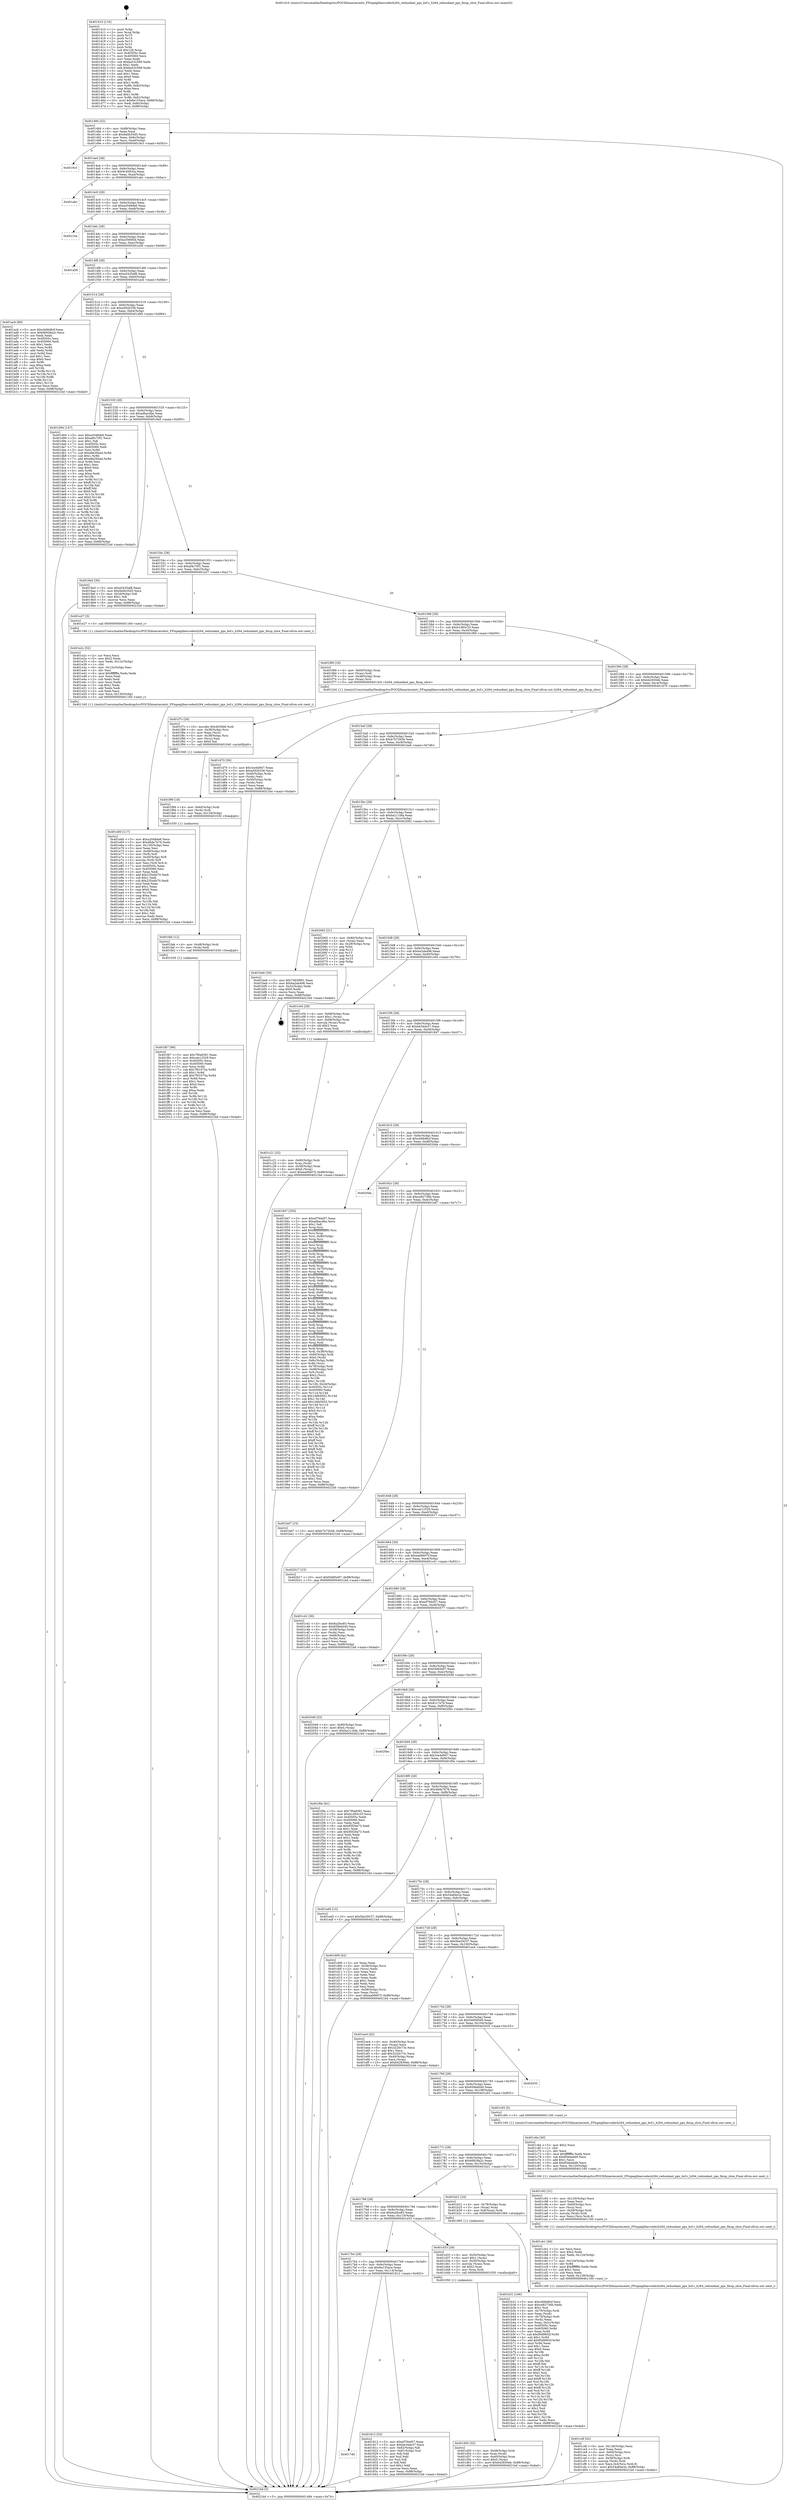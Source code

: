 digraph "0x401410" {
  label = "0x401410 (/mnt/c/Users/mathe/Desktop/tcc/POCII/binaries/extr_FFmpeglibavcodech264_redundant_pps_bsf.c_h264_redundant_pps_fixup_slice_Final-ollvm.out::main(0))"
  labelloc = "t"
  node[shape=record]

  Entry [label="",width=0.3,height=0.3,shape=circle,fillcolor=black,style=filled]
  "0x401484" [label="{
     0x401484 [32]\l
     | [instrs]\l
     &nbsp;&nbsp;0x401484 \<+6\>: mov -0x88(%rbp),%eax\l
     &nbsp;&nbsp;0x40148a \<+2\>: mov %eax,%ecx\l
     &nbsp;&nbsp;0x40148c \<+6\>: sub $0x9a0b35d5,%ecx\l
     &nbsp;&nbsp;0x401492 \<+6\>: mov %eax,-0x9c(%rbp)\l
     &nbsp;&nbsp;0x401498 \<+6\>: mov %ecx,-0xa0(%rbp)\l
     &nbsp;&nbsp;0x40149e \<+6\>: je 00000000004019c3 \<main+0x5b3\>\l
  }"]
  "0x4019c3" [label="{
     0x4019c3\l
  }", style=dashed]
  "0x4014a4" [label="{
     0x4014a4 [28]\l
     | [instrs]\l
     &nbsp;&nbsp;0x4014a4 \<+5\>: jmp 00000000004014a9 \<main+0x99\>\l
     &nbsp;&nbsp;0x4014a9 \<+6\>: mov -0x9c(%rbp),%eax\l
     &nbsp;&nbsp;0x4014af \<+5\>: sub $0x9c4583ca,%eax\l
     &nbsp;&nbsp;0x4014b4 \<+6\>: mov %eax,-0xa4(%rbp)\l
     &nbsp;&nbsp;0x4014ba \<+6\>: je 0000000000401abc \<main+0x6ac\>\l
  }"]
  Exit [label="",width=0.3,height=0.3,shape=circle,fillcolor=black,style=filled,peripheries=2]
  "0x401abc" [label="{
     0x401abc\l
  }", style=dashed]
  "0x4014c0" [label="{
     0x4014c0 [28]\l
     | [instrs]\l
     &nbsp;&nbsp;0x4014c0 \<+5\>: jmp 00000000004014c5 \<main+0xb5\>\l
     &nbsp;&nbsp;0x4014c5 \<+6\>: mov -0x9c(%rbp),%eax\l
     &nbsp;&nbsp;0x4014cb \<+5\>: sub $0xa2048de6,%eax\l
     &nbsp;&nbsp;0x4014d0 \<+6\>: mov %eax,-0xa8(%rbp)\l
     &nbsp;&nbsp;0x4014d6 \<+6\>: je 000000000040210a \<main+0xcfa\>\l
  }"]
  "0x401fb7" [label="{
     0x401fb7 [96]\l
     | [instrs]\l
     &nbsp;&nbsp;0x401fb7 \<+5\>: mov $0x7f0a8391,%eax\l
     &nbsp;&nbsp;0x401fbc \<+5\>: mov $0xcee12529,%esi\l
     &nbsp;&nbsp;0x401fc1 \<+7\>: mov 0x40505c,%ecx\l
     &nbsp;&nbsp;0x401fc8 \<+7\>: mov 0x405060,%edx\l
     &nbsp;&nbsp;0x401fcf \<+3\>: mov %ecx,%r8d\l
     &nbsp;&nbsp;0x401fd2 \<+7\>: sub $0x7f01075a,%r8d\l
     &nbsp;&nbsp;0x401fd9 \<+4\>: sub $0x1,%r8d\l
     &nbsp;&nbsp;0x401fdd \<+7\>: add $0x7f01075a,%r8d\l
     &nbsp;&nbsp;0x401fe4 \<+4\>: imul %r8d,%ecx\l
     &nbsp;&nbsp;0x401fe8 \<+3\>: and $0x1,%ecx\l
     &nbsp;&nbsp;0x401feb \<+3\>: cmp $0x0,%ecx\l
     &nbsp;&nbsp;0x401fee \<+4\>: sete %r9b\l
     &nbsp;&nbsp;0x401ff2 \<+3\>: cmp $0xa,%edx\l
     &nbsp;&nbsp;0x401ff5 \<+4\>: setl %r10b\l
     &nbsp;&nbsp;0x401ff9 \<+3\>: mov %r9b,%r11b\l
     &nbsp;&nbsp;0x401ffc \<+3\>: and %r10b,%r11b\l
     &nbsp;&nbsp;0x401fff \<+3\>: xor %r10b,%r9b\l
     &nbsp;&nbsp;0x402002 \<+3\>: or %r9b,%r11b\l
     &nbsp;&nbsp;0x402005 \<+4\>: test $0x1,%r11b\l
     &nbsp;&nbsp;0x402009 \<+3\>: cmovne %esi,%eax\l
     &nbsp;&nbsp;0x40200c \<+6\>: mov %eax,-0x88(%rbp)\l
     &nbsp;&nbsp;0x402012 \<+5\>: jmp 00000000004021bd \<main+0xdad\>\l
  }"]
  "0x40210a" [label="{
     0x40210a\l
  }", style=dashed]
  "0x4014dc" [label="{
     0x4014dc [28]\l
     | [instrs]\l
     &nbsp;&nbsp;0x4014dc \<+5\>: jmp 00000000004014e1 \<main+0xd1\>\l
     &nbsp;&nbsp;0x4014e1 \<+6\>: mov -0x9c(%rbp),%eax\l
     &nbsp;&nbsp;0x4014e7 \<+5\>: sub $0xa3560fcb,%eax\l
     &nbsp;&nbsp;0x4014ec \<+6\>: mov %eax,-0xac(%rbp)\l
     &nbsp;&nbsp;0x4014f2 \<+6\>: je 0000000000401a56 \<main+0x646\>\l
  }"]
  "0x401fab" [label="{
     0x401fab [12]\l
     | [instrs]\l
     &nbsp;&nbsp;0x401fab \<+4\>: mov -0x48(%rbp),%rdi\l
     &nbsp;&nbsp;0x401faf \<+3\>: mov (%rdi),%rdi\l
     &nbsp;&nbsp;0x401fb2 \<+5\>: call 0000000000401030 \<free@plt\>\l
     | [calls]\l
     &nbsp;&nbsp;0x401030 \{1\} (unknown)\l
  }"]
  "0x401a56" [label="{
     0x401a56\l
  }", style=dashed]
  "0x4014f8" [label="{
     0x4014f8 [28]\l
     | [instrs]\l
     &nbsp;&nbsp;0x4014f8 \<+5\>: jmp 00000000004014fd \<main+0xed\>\l
     &nbsp;&nbsp;0x4014fd \<+6\>: mov -0x9c(%rbp),%eax\l
     &nbsp;&nbsp;0x401503 \<+5\>: sub $0xa5435af8,%eax\l
     &nbsp;&nbsp;0x401508 \<+6\>: mov %eax,-0xb0(%rbp)\l
     &nbsp;&nbsp;0x40150e \<+6\>: je 0000000000401acb \<main+0x6bb\>\l
  }"]
  "0x401f99" [label="{
     0x401f99 [18]\l
     | [instrs]\l
     &nbsp;&nbsp;0x401f99 \<+4\>: mov -0x60(%rbp),%rdi\l
     &nbsp;&nbsp;0x401f9d \<+3\>: mov (%rdi),%rdi\l
     &nbsp;&nbsp;0x401fa0 \<+6\>: mov %eax,-0x134(%rbp)\l
     &nbsp;&nbsp;0x401fa6 \<+5\>: call 0000000000401030 \<free@plt\>\l
     | [calls]\l
     &nbsp;&nbsp;0x401030 \{1\} (unknown)\l
  }"]
  "0x401acb" [label="{
     0x401acb [86]\l
     | [instrs]\l
     &nbsp;&nbsp;0x401acb \<+5\>: mov $0xcb06d6cf,%eax\l
     &nbsp;&nbsp;0x401ad0 \<+5\>: mov $0x66928a2c,%ecx\l
     &nbsp;&nbsp;0x401ad5 \<+2\>: xor %edx,%edx\l
     &nbsp;&nbsp;0x401ad7 \<+7\>: mov 0x40505c,%esi\l
     &nbsp;&nbsp;0x401ade \<+7\>: mov 0x405060,%edi\l
     &nbsp;&nbsp;0x401ae5 \<+3\>: sub $0x1,%edx\l
     &nbsp;&nbsp;0x401ae8 \<+3\>: mov %esi,%r8d\l
     &nbsp;&nbsp;0x401aeb \<+3\>: add %edx,%r8d\l
     &nbsp;&nbsp;0x401aee \<+4\>: imul %r8d,%esi\l
     &nbsp;&nbsp;0x401af2 \<+3\>: and $0x1,%esi\l
     &nbsp;&nbsp;0x401af5 \<+3\>: cmp $0x0,%esi\l
     &nbsp;&nbsp;0x401af8 \<+4\>: sete %r9b\l
     &nbsp;&nbsp;0x401afc \<+3\>: cmp $0xa,%edi\l
     &nbsp;&nbsp;0x401aff \<+4\>: setl %r10b\l
     &nbsp;&nbsp;0x401b03 \<+3\>: mov %r9b,%r11b\l
     &nbsp;&nbsp;0x401b06 \<+3\>: and %r10b,%r11b\l
     &nbsp;&nbsp;0x401b09 \<+3\>: xor %r10b,%r9b\l
     &nbsp;&nbsp;0x401b0c \<+3\>: or %r9b,%r11b\l
     &nbsp;&nbsp;0x401b0f \<+4\>: test $0x1,%r11b\l
     &nbsp;&nbsp;0x401b13 \<+3\>: cmovne %ecx,%eax\l
     &nbsp;&nbsp;0x401b16 \<+6\>: mov %eax,-0x88(%rbp)\l
     &nbsp;&nbsp;0x401b1c \<+5\>: jmp 00000000004021bd \<main+0xdad\>\l
  }"]
  "0x401514" [label="{
     0x401514 [28]\l
     | [instrs]\l
     &nbsp;&nbsp;0x401514 \<+5\>: jmp 0000000000401519 \<main+0x109\>\l
     &nbsp;&nbsp;0x401519 \<+6\>: mov -0x9c(%rbp),%eax\l
     &nbsp;&nbsp;0x40151f \<+5\>: sub $0xa5926336,%eax\l
     &nbsp;&nbsp;0x401524 \<+6\>: mov %eax,-0xb4(%rbp)\l
     &nbsp;&nbsp;0x40152a \<+6\>: je 0000000000401d94 \<main+0x984\>\l
  }"]
  "0x401f7c" [label="{
     0x401f7c [29]\l
     | [instrs]\l
     &nbsp;&nbsp;0x401f7c \<+10\>: movabs $0x4030b6,%rdi\l
     &nbsp;&nbsp;0x401f86 \<+4\>: mov -0x38(%rbp),%rsi\l
     &nbsp;&nbsp;0x401f8a \<+2\>: mov %eax,(%rsi)\l
     &nbsp;&nbsp;0x401f8c \<+4\>: mov -0x38(%rbp),%rsi\l
     &nbsp;&nbsp;0x401f90 \<+2\>: mov (%rsi),%esi\l
     &nbsp;&nbsp;0x401f92 \<+2\>: mov $0x0,%al\l
     &nbsp;&nbsp;0x401f94 \<+5\>: call 0000000000401040 \<printf@plt\>\l
     | [calls]\l
     &nbsp;&nbsp;0x401040 \{1\} (unknown)\l
  }"]
  "0x401d94" [label="{
     0x401d94 [147]\l
     | [instrs]\l
     &nbsp;&nbsp;0x401d94 \<+5\>: mov $0xa2048de6,%eax\l
     &nbsp;&nbsp;0x401d99 \<+5\>: mov $0xaf4c70f1,%ecx\l
     &nbsp;&nbsp;0x401d9e \<+2\>: mov $0x1,%dl\l
     &nbsp;&nbsp;0x401da0 \<+7\>: mov 0x40505c,%esi\l
     &nbsp;&nbsp;0x401da7 \<+7\>: mov 0x405060,%edi\l
     &nbsp;&nbsp;0x401dae \<+3\>: mov %esi,%r8d\l
     &nbsp;&nbsp;0x401db1 \<+7\>: sub $0xe8e29a4d,%r8d\l
     &nbsp;&nbsp;0x401db8 \<+4\>: sub $0x1,%r8d\l
     &nbsp;&nbsp;0x401dbc \<+7\>: add $0xe8e29a4d,%r8d\l
     &nbsp;&nbsp;0x401dc3 \<+4\>: imul %r8d,%esi\l
     &nbsp;&nbsp;0x401dc7 \<+3\>: and $0x1,%esi\l
     &nbsp;&nbsp;0x401dca \<+3\>: cmp $0x0,%esi\l
     &nbsp;&nbsp;0x401dcd \<+4\>: sete %r9b\l
     &nbsp;&nbsp;0x401dd1 \<+3\>: cmp $0xa,%edi\l
     &nbsp;&nbsp;0x401dd4 \<+4\>: setl %r10b\l
     &nbsp;&nbsp;0x401dd8 \<+3\>: mov %r9b,%r11b\l
     &nbsp;&nbsp;0x401ddb \<+4\>: xor $0xff,%r11b\l
     &nbsp;&nbsp;0x401ddf \<+3\>: mov %r10b,%bl\l
     &nbsp;&nbsp;0x401de2 \<+3\>: xor $0xff,%bl\l
     &nbsp;&nbsp;0x401de5 \<+3\>: xor $0x0,%dl\l
     &nbsp;&nbsp;0x401de8 \<+3\>: mov %r11b,%r14b\l
     &nbsp;&nbsp;0x401deb \<+4\>: and $0x0,%r14b\l
     &nbsp;&nbsp;0x401def \<+3\>: and %dl,%r9b\l
     &nbsp;&nbsp;0x401df2 \<+3\>: mov %bl,%r15b\l
     &nbsp;&nbsp;0x401df5 \<+4\>: and $0x0,%r15b\l
     &nbsp;&nbsp;0x401df9 \<+3\>: and %dl,%r10b\l
     &nbsp;&nbsp;0x401dfc \<+3\>: or %r9b,%r14b\l
     &nbsp;&nbsp;0x401dff \<+3\>: or %r10b,%r15b\l
     &nbsp;&nbsp;0x401e02 \<+3\>: xor %r15b,%r14b\l
     &nbsp;&nbsp;0x401e05 \<+3\>: or %bl,%r11b\l
     &nbsp;&nbsp;0x401e08 \<+4\>: xor $0xff,%r11b\l
     &nbsp;&nbsp;0x401e0c \<+3\>: or $0x0,%dl\l
     &nbsp;&nbsp;0x401e0f \<+3\>: and %dl,%r11b\l
     &nbsp;&nbsp;0x401e12 \<+3\>: or %r11b,%r14b\l
     &nbsp;&nbsp;0x401e15 \<+4\>: test $0x1,%r14b\l
     &nbsp;&nbsp;0x401e19 \<+3\>: cmovne %ecx,%eax\l
     &nbsp;&nbsp;0x401e1c \<+6\>: mov %eax,-0x88(%rbp)\l
     &nbsp;&nbsp;0x401e22 \<+5\>: jmp 00000000004021bd \<main+0xdad\>\l
  }"]
  "0x401530" [label="{
     0x401530 [28]\l
     | [instrs]\l
     &nbsp;&nbsp;0x401530 \<+5\>: jmp 0000000000401535 \<main+0x125\>\l
     &nbsp;&nbsp;0x401535 \<+6\>: mov -0x9c(%rbp),%eax\l
     &nbsp;&nbsp;0x40153b \<+5\>: sub $0xadbac4be,%eax\l
     &nbsp;&nbsp;0x401540 \<+6\>: mov %eax,-0xb8(%rbp)\l
     &nbsp;&nbsp;0x401546 \<+6\>: je 00000000004019a5 \<main+0x595\>\l
  }"]
  "0x401e60" [label="{
     0x401e60 [117]\l
     | [instrs]\l
     &nbsp;&nbsp;0x401e60 \<+5\>: mov $0xa2048de6,%ecx\l
     &nbsp;&nbsp;0x401e65 \<+5\>: mov $0x46de7b76,%edx\l
     &nbsp;&nbsp;0x401e6a \<+6\>: mov -0x130(%rbp),%esi\l
     &nbsp;&nbsp;0x401e70 \<+3\>: imul %eax,%esi\l
     &nbsp;&nbsp;0x401e73 \<+4\>: mov -0x48(%rbp),%r8\l
     &nbsp;&nbsp;0x401e77 \<+3\>: mov (%r8),%r8\l
     &nbsp;&nbsp;0x401e7a \<+4\>: mov -0x40(%rbp),%r9\l
     &nbsp;&nbsp;0x401e7e \<+3\>: movslq (%r9),%r9\l
     &nbsp;&nbsp;0x401e81 \<+4\>: mov %esi,(%r8,%r9,4)\l
     &nbsp;&nbsp;0x401e85 \<+7\>: mov 0x40505c,%eax\l
     &nbsp;&nbsp;0x401e8c \<+7\>: mov 0x405060,%esi\l
     &nbsp;&nbsp;0x401e93 \<+2\>: mov %eax,%edi\l
     &nbsp;&nbsp;0x401e95 \<+6\>: add $0x235a4b70,%edi\l
     &nbsp;&nbsp;0x401e9b \<+3\>: sub $0x1,%edi\l
     &nbsp;&nbsp;0x401e9e \<+6\>: sub $0x235a4b70,%edi\l
     &nbsp;&nbsp;0x401ea4 \<+3\>: imul %edi,%eax\l
     &nbsp;&nbsp;0x401ea7 \<+3\>: and $0x1,%eax\l
     &nbsp;&nbsp;0x401eaa \<+3\>: cmp $0x0,%eax\l
     &nbsp;&nbsp;0x401ead \<+4\>: sete %r10b\l
     &nbsp;&nbsp;0x401eb1 \<+3\>: cmp $0xa,%esi\l
     &nbsp;&nbsp;0x401eb4 \<+4\>: setl %r11b\l
     &nbsp;&nbsp;0x401eb8 \<+3\>: mov %r10b,%bl\l
     &nbsp;&nbsp;0x401ebb \<+3\>: and %r11b,%bl\l
     &nbsp;&nbsp;0x401ebe \<+3\>: xor %r11b,%r10b\l
     &nbsp;&nbsp;0x401ec1 \<+3\>: or %r10b,%bl\l
     &nbsp;&nbsp;0x401ec4 \<+3\>: test $0x1,%bl\l
     &nbsp;&nbsp;0x401ec7 \<+3\>: cmovne %edx,%ecx\l
     &nbsp;&nbsp;0x401eca \<+6\>: mov %ecx,-0x88(%rbp)\l
     &nbsp;&nbsp;0x401ed0 \<+5\>: jmp 00000000004021bd \<main+0xdad\>\l
  }"]
  "0x4019a5" [label="{
     0x4019a5 [30]\l
     | [instrs]\l
     &nbsp;&nbsp;0x4019a5 \<+5\>: mov $0xa5435af8,%eax\l
     &nbsp;&nbsp;0x4019aa \<+5\>: mov $0x9a0b35d5,%ecx\l
     &nbsp;&nbsp;0x4019af \<+3\>: mov -0x2d(%rbp),%dl\l
     &nbsp;&nbsp;0x4019b2 \<+3\>: test $0x1,%dl\l
     &nbsp;&nbsp;0x4019b5 \<+3\>: cmovne %ecx,%eax\l
     &nbsp;&nbsp;0x4019b8 \<+6\>: mov %eax,-0x88(%rbp)\l
     &nbsp;&nbsp;0x4019be \<+5\>: jmp 00000000004021bd \<main+0xdad\>\l
  }"]
  "0x40154c" [label="{
     0x40154c [28]\l
     | [instrs]\l
     &nbsp;&nbsp;0x40154c \<+5\>: jmp 0000000000401551 \<main+0x141\>\l
     &nbsp;&nbsp;0x401551 \<+6\>: mov -0x9c(%rbp),%eax\l
     &nbsp;&nbsp;0x401557 \<+5\>: sub $0xaf4c70f1,%eax\l
     &nbsp;&nbsp;0x40155c \<+6\>: mov %eax,-0xbc(%rbp)\l
     &nbsp;&nbsp;0x401562 \<+6\>: je 0000000000401e27 \<main+0xa17\>\l
  }"]
  "0x401e2c" [label="{
     0x401e2c [52]\l
     | [instrs]\l
     &nbsp;&nbsp;0x401e2c \<+2\>: xor %ecx,%ecx\l
     &nbsp;&nbsp;0x401e2e \<+5\>: mov $0x2,%edx\l
     &nbsp;&nbsp;0x401e33 \<+6\>: mov %edx,-0x12c(%rbp)\l
     &nbsp;&nbsp;0x401e39 \<+1\>: cltd\l
     &nbsp;&nbsp;0x401e3a \<+6\>: mov -0x12c(%rbp),%esi\l
     &nbsp;&nbsp;0x401e40 \<+2\>: idiv %esi\l
     &nbsp;&nbsp;0x401e42 \<+6\>: imul $0xfffffffe,%edx,%edx\l
     &nbsp;&nbsp;0x401e48 \<+2\>: mov %ecx,%edi\l
     &nbsp;&nbsp;0x401e4a \<+2\>: sub %edx,%edi\l
     &nbsp;&nbsp;0x401e4c \<+2\>: mov %ecx,%edx\l
     &nbsp;&nbsp;0x401e4e \<+3\>: sub $0x1,%edx\l
     &nbsp;&nbsp;0x401e51 \<+2\>: add %edx,%edi\l
     &nbsp;&nbsp;0x401e53 \<+2\>: sub %edi,%ecx\l
     &nbsp;&nbsp;0x401e55 \<+6\>: mov %ecx,-0x130(%rbp)\l
     &nbsp;&nbsp;0x401e5b \<+5\>: call 0000000000401160 \<next_i\>\l
     | [calls]\l
     &nbsp;&nbsp;0x401160 \{1\} (/mnt/c/Users/mathe/Desktop/tcc/POCII/binaries/extr_FFmpeglibavcodech264_redundant_pps_bsf.c_h264_redundant_pps_fixup_slice_Final-ollvm.out::next_i)\l
  }"]
  "0x401e27" [label="{
     0x401e27 [5]\l
     | [instrs]\l
     &nbsp;&nbsp;0x401e27 \<+5\>: call 0000000000401160 \<next_i\>\l
     | [calls]\l
     &nbsp;&nbsp;0x401160 \{1\} (/mnt/c/Users/mathe/Desktop/tcc/POCII/binaries/extr_FFmpeglibavcodech264_redundant_pps_bsf.c_h264_redundant_pps_fixup_slice_Final-ollvm.out::next_i)\l
  }"]
  "0x401568" [label="{
     0x401568 [28]\l
     | [instrs]\l
     &nbsp;&nbsp;0x401568 \<+5\>: jmp 000000000040156d \<main+0x15d\>\l
     &nbsp;&nbsp;0x40156d \<+6\>: mov -0x9c(%rbp),%eax\l
     &nbsp;&nbsp;0x401573 \<+5\>: sub $0xb1d93c33,%eax\l
     &nbsp;&nbsp;0x401578 \<+6\>: mov %eax,-0xc0(%rbp)\l
     &nbsp;&nbsp;0x40157e \<+6\>: je 0000000000401f69 \<main+0xb59\>\l
  }"]
  "0x401d50" [label="{
     0x401d50 [32]\l
     | [instrs]\l
     &nbsp;&nbsp;0x401d50 \<+4\>: mov -0x48(%rbp),%rdi\l
     &nbsp;&nbsp;0x401d54 \<+3\>: mov %rax,(%rdi)\l
     &nbsp;&nbsp;0x401d57 \<+4\>: mov -0x40(%rbp),%rax\l
     &nbsp;&nbsp;0x401d5b \<+6\>: movl $0x0,(%rax)\l
     &nbsp;&nbsp;0x401d61 \<+10\>: movl $0xb42830eb,-0x88(%rbp)\l
     &nbsp;&nbsp;0x401d6b \<+5\>: jmp 00000000004021bd \<main+0xdad\>\l
  }"]
  "0x401f69" [label="{
     0x401f69 [19]\l
     | [instrs]\l
     &nbsp;&nbsp;0x401f69 \<+4\>: mov -0x60(%rbp),%rax\l
     &nbsp;&nbsp;0x401f6d \<+3\>: mov (%rax),%rdi\l
     &nbsp;&nbsp;0x401f70 \<+4\>: mov -0x48(%rbp),%rax\l
     &nbsp;&nbsp;0x401f74 \<+3\>: mov (%rax),%rsi\l
     &nbsp;&nbsp;0x401f77 \<+5\>: call 00000000004013c0 \<h264_redundant_pps_fixup_slice\>\l
     | [calls]\l
     &nbsp;&nbsp;0x4013c0 \{1\} (/mnt/c/Users/mathe/Desktop/tcc/POCII/binaries/extr_FFmpeglibavcodech264_redundant_pps_bsf.c_h264_redundant_pps_fixup_slice_Final-ollvm.out::h264_redundant_pps_fixup_slice)\l
  }"]
  "0x401584" [label="{
     0x401584 [28]\l
     | [instrs]\l
     &nbsp;&nbsp;0x401584 \<+5\>: jmp 0000000000401589 \<main+0x179\>\l
     &nbsp;&nbsp;0x401589 \<+6\>: mov -0x9c(%rbp),%eax\l
     &nbsp;&nbsp;0x40158f \<+5\>: sub $0xb42830eb,%eax\l
     &nbsp;&nbsp;0x401594 \<+6\>: mov %eax,-0xc4(%rbp)\l
     &nbsp;&nbsp;0x40159a \<+6\>: je 0000000000401d70 \<main+0x960\>\l
  }"]
  "0x401cdf" [label="{
     0x401cdf [42]\l
     | [instrs]\l
     &nbsp;&nbsp;0x401cdf \<+6\>: mov -0x128(%rbp),%ecx\l
     &nbsp;&nbsp;0x401ce5 \<+3\>: imul %eax,%ecx\l
     &nbsp;&nbsp;0x401ce8 \<+4\>: mov -0x60(%rbp),%rsi\l
     &nbsp;&nbsp;0x401cec \<+3\>: mov (%rsi),%rsi\l
     &nbsp;&nbsp;0x401cef \<+4\>: mov -0x58(%rbp),%rdi\l
     &nbsp;&nbsp;0x401cf3 \<+3\>: movslq (%rdi),%rdi\l
     &nbsp;&nbsp;0x401cf6 \<+4\>: mov %ecx,0x4(%rsi,%rdi,8)\l
     &nbsp;&nbsp;0x401cfa \<+10\>: movl $0x54a84e2e,-0x88(%rbp)\l
     &nbsp;&nbsp;0x401d04 \<+5\>: jmp 00000000004021bd \<main+0xdad\>\l
  }"]
  "0x401d70" [label="{
     0x401d70 [36]\l
     | [instrs]\l
     &nbsp;&nbsp;0x401d70 \<+5\>: mov $0x3ce4d947,%eax\l
     &nbsp;&nbsp;0x401d75 \<+5\>: mov $0xa5926336,%ecx\l
     &nbsp;&nbsp;0x401d7a \<+4\>: mov -0x40(%rbp),%rdx\l
     &nbsp;&nbsp;0x401d7e \<+2\>: mov (%rdx),%esi\l
     &nbsp;&nbsp;0x401d80 \<+4\>: mov -0x50(%rbp),%rdx\l
     &nbsp;&nbsp;0x401d84 \<+2\>: cmp (%rdx),%esi\l
     &nbsp;&nbsp;0x401d86 \<+3\>: cmovl %ecx,%eax\l
     &nbsp;&nbsp;0x401d89 \<+6\>: mov %eax,-0x88(%rbp)\l
     &nbsp;&nbsp;0x401d8f \<+5\>: jmp 00000000004021bd \<main+0xdad\>\l
  }"]
  "0x4015a0" [label="{
     0x4015a0 [28]\l
     | [instrs]\l
     &nbsp;&nbsp;0x4015a0 \<+5\>: jmp 00000000004015a5 \<main+0x195\>\l
     &nbsp;&nbsp;0x4015a5 \<+6\>: mov -0x9c(%rbp),%eax\l
     &nbsp;&nbsp;0x4015ab \<+5\>: sub $0xb7b72b56,%eax\l
     &nbsp;&nbsp;0x4015b0 \<+6\>: mov %eax,-0xc8(%rbp)\l
     &nbsp;&nbsp;0x4015b6 \<+6\>: je 0000000000401be6 \<main+0x7d6\>\l
  }"]
  "0x401cb1" [label="{
     0x401cb1 [46]\l
     | [instrs]\l
     &nbsp;&nbsp;0x401cb1 \<+2\>: xor %ecx,%ecx\l
     &nbsp;&nbsp;0x401cb3 \<+5\>: mov $0x2,%edx\l
     &nbsp;&nbsp;0x401cb8 \<+6\>: mov %edx,-0x124(%rbp)\l
     &nbsp;&nbsp;0x401cbe \<+1\>: cltd\l
     &nbsp;&nbsp;0x401cbf \<+7\>: mov -0x124(%rbp),%r8d\l
     &nbsp;&nbsp;0x401cc6 \<+3\>: idiv %r8d\l
     &nbsp;&nbsp;0x401cc9 \<+6\>: imul $0xfffffffe,%edx,%edx\l
     &nbsp;&nbsp;0x401ccf \<+3\>: sub $0x1,%ecx\l
     &nbsp;&nbsp;0x401cd2 \<+2\>: sub %ecx,%edx\l
     &nbsp;&nbsp;0x401cd4 \<+6\>: mov %edx,-0x128(%rbp)\l
     &nbsp;&nbsp;0x401cda \<+5\>: call 0000000000401160 \<next_i\>\l
     | [calls]\l
     &nbsp;&nbsp;0x401160 \{1\} (/mnt/c/Users/mathe/Desktop/tcc/POCII/binaries/extr_FFmpeglibavcodech264_redundant_pps_bsf.c_h264_redundant_pps_fixup_slice_Final-ollvm.out::next_i)\l
  }"]
  "0x401be6" [label="{
     0x401be6 [30]\l
     | [instrs]\l
     &nbsp;&nbsp;0x401be6 \<+5\>: mov $0x7465f991,%eax\l
     &nbsp;&nbsp;0x401beb \<+5\>: mov $0xba2da496,%ecx\l
     &nbsp;&nbsp;0x401bf0 \<+3\>: mov -0x2c(%rbp),%edx\l
     &nbsp;&nbsp;0x401bf3 \<+3\>: cmp $0x0,%edx\l
     &nbsp;&nbsp;0x401bf6 \<+3\>: cmove %ecx,%eax\l
     &nbsp;&nbsp;0x401bf9 \<+6\>: mov %eax,-0x88(%rbp)\l
     &nbsp;&nbsp;0x401bff \<+5\>: jmp 00000000004021bd \<main+0xdad\>\l
  }"]
  "0x4015bc" [label="{
     0x4015bc [28]\l
     | [instrs]\l
     &nbsp;&nbsp;0x4015bc \<+5\>: jmp 00000000004015c1 \<main+0x1b1\>\l
     &nbsp;&nbsp;0x4015c1 \<+6\>: mov -0x9c(%rbp),%eax\l
     &nbsp;&nbsp;0x4015c7 \<+5\>: sub $0xba211bfa,%eax\l
     &nbsp;&nbsp;0x4015cc \<+6\>: mov %eax,-0xcc(%rbp)\l
     &nbsp;&nbsp;0x4015d2 \<+6\>: je 0000000000402062 \<main+0xc52\>\l
  }"]
  "0x401c92" [label="{
     0x401c92 [31]\l
     | [instrs]\l
     &nbsp;&nbsp;0x401c92 \<+6\>: mov -0x120(%rbp),%ecx\l
     &nbsp;&nbsp;0x401c98 \<+3\>: imul %eax,%ecx\l
     &nbsp;&nbsp;0x401c9b \<+4\>: mov -0x60(%rbp),%rsi\l
     &nbsp;&nbsp;0x401c9f \<+3\>: mov (%rsi),%rsi\l
     &nbsp;&nbsp;0x401ca2 \<+4\>: mov -0x58(%rbp),%rdi\l
     &nbsp;&nbsp;0x401ca6 \<+3\>: movslq (%rdi),%rdi\l
     &nbsp;&nbsp;0x401ca9 \<+3\>: mov %ecx,(%rsi,%rdi,8)\l
     &nbsp;&nbsp;0x401cac \<+5\>: call 0000000000401160 \<next_i\>\l
     | [calls]\l
     &nbsp;&nbsp;0x401160 \{1\} (/mnt/c/Users/mathe/Desktop/tcc/POCII/binaries/extr_FFmpeglibavcodech264_redundant_pps_bsf.c_h264_redundant_pps_fixup_slice_Final-ollvm.out::next_i)\l
  }"]
  "0x402062" [label="{
     0x402062 [21]\l
     | [instrs]\l
     &nbsp;&nbsp;0x402062 \<+4\>: mov -0x80(%rbp),%rax\l
     &nbsp;&nbsp;0x402066 \<+2\>: mov (%rax),%eax\l
     &nbsp;&nbsp;0x402068 \<+4\>: lea -0x28(%rbp),%rsp\l
     &nbsp;&nbsp;0x40206c \<+1\>: pop %rbx\l
     &nbsp;&nbsp;0x40206d \<+2\>: pop %r12\l
     &nbsp;&nbsp;0x40206f \<+2\>: pop %r13\l
     &nbsp;&nbsp;0x402071 \<+2\>: pop %r14\l
     &nbsp;&nbsp;0x402073 \<+2\>: pop %r15\l
     &nbsp;&nbsp;0x402075 \<+1\>: pop %rbp\l
     &nbsp;&nbsp;0x402076 \<+1\>: ret\l
  }"]
  "0x4015d8" [label="{
     0x4015d8 [28]\l
     | [instrs]\l
     &nbsp;&nbsp;0x4015d8 \<+5\>: jmp 00000000004015dd \<main+0x1cd\>\l
     &nbsp;&nbsp;0x4015dd \<+6\>: mov -0x9c(%rbp),%eax\l
     &nbsp;&nbsp;0x4015e3 \<+5\>: sub $0xba2da496,%eax\l
     &nbsp;&nbsp;0x4015e8 \<+6\>: mov %eax,-0xd0(%rbp)\l
     &nbsp;&nbsp;0x4015ee \<+6\>: je 0000000000401c04 \<main+0x7f4\>\l
  }"]
  "0x401c6a" [label="{
     0x401c6a [40]\l
     | [instrs]\l
     &nbsp;&nbsp;0x401c6a \<+5\>: mov $0x2,%ecx\l
     &nbsp;&nbsp;0x401c6f \<+1\>: cltd\l
     &nbsp;&nbsp;0x401c70 \<+2\>: idiv %ecx\l
     &nbsp;&nbsp;0x401c72 \<+6\>: imul $0xfffffffe,%edx,%ecx\l
     &nbsp;&nbsp;0x401c78 \<+6\>: sub $0x85ebedd9,%ecx\l
     &nbsp;&nbsp;0x401c7e \<+3\>: add $0x1,%ecx\l
     &nbsp;&nbsp;0x401c81 \<+6\>: add $0x85ebedd9,%ecx\l
     &nbsp;&nbsp;0x401c87 \<+6\>: mov %ecx,-0x120(%rbp)\l
     &nbsp;&nbsp;0x401c8d \<+5\>: call 0000000000401160 \<next_i\>\l
     | [calls]\l
     &nbsp;&nbsp;0x401160 \{1\} (/mnt/c/Users/mathe/Desktop/tcc/POCII/binaries/extr_FFmpeglibavcodech264_redundant_pps_bsf.c_h264_redundant_pps_fixup_slice_Final-ollvm.out::next_i)\l
  }"]
  "0x401c04" [label="{
     0x401c04 [29]\l
     | [instrs]\l
     &nbsp;&nbsp;0x401c04 \<+4\>: mov -0x68(%rbp),%rax\l
     &nbsp;&nbsp;0x401c08 \<+6\>: movl $0x1,(%rax)\l
     &nbsp;&nbsp;0x401c0e \<+4\>: mov -0x68(%rbp),%rax\l
     &nbsp;&nbsp;0x401c12 \<+3\>: movslq (%rax),%rax\l
     &nbsp;&nbsp;0x401c15 \<+4\>: shl $0x3,%rax\l
     &nbsp;&nbsp;0x401c19 \<+3\>: mov %rax,%rdi\l
     &nbsp;&nbsp;0x401c1c \<+5\>: call 0000000000401050 \<malloc@plt\>\l
     | [calls]\l
     &nbsp;&nbsp;0x401050 \{1\} (unknown)\l
  }"]
  "0x4015f4" [label="{
     0x4015f4 [28]\l
     | [instrs]\l
     &nbsp;&nbsp;0x4015f4 \<+5\>: jmp 00000000004015f9 \<main+0x1e9\>\l
     &nbsp;&nbsp;0x4015f9 \<+6\>: mov -0x9c(%rbp),%eax\l
     &nbsp;&nbsp;0x4015ff \<+5\>: sub $0xbb34de37,%eax\l
     &nbsp;&nbsp;0x401604 \<+6\>: mov %eax,-0xd4(%rbp)\l
     &nbsp;&nbsp;0x40160a \<+6\>: je 0000000000401847 \<main+0x437\>\l
  }"]
  "0x401c21" [label="{
     0x401c21 [32]\l
     | [instrs]\l
     &nbsp;&nbsp;0x401c21 \<+4\>: mov -0x60(%rbp),%rdi\l
     &nbsp;&nbsp;0x401c25 \<+3\>: mov %rax,(%rdi)\l
     &nbsp;&nbsp;0x401c28 \<+4\>: mov -0x58(%rbp),%rax\l
     &nbsp;&nbsp;0x401c2c \<+6\>: movl $0x0,(%rax)\l
     &nbsp;&nbsp;0x401c32 \<+10\>: movl $0xea06607f,-0x88(%rbp)\l
     &nbsp;&nbsp;0x401c3c \<+5\>: jmp 00000000004021bd \<main+0xdad\>\l
  }"]
  "0x401847" [label="{
     0x401847 [350]\l
     | [instrs]\l
     &nbsp;&nbsp;0x401847 \<+5\>: mov $0xef784d57,%eax\l
     &nbsp;&nbsp;0x40184c \<+5\>: mov $0xadbac4be,%ecx\l
     &nbsp;&nbsp;0x401851 \<+2\>: mov $0x1,%dl\l
     &nbsp;&nbsp;0x401853 \<+3\>: mov %rsp,%rsi\l
     &nbsp;&nbsp;0x401856 \<+4\>: add $0xfffffffffffffff0,%rsi\l
     &nbsp;&nbsp;0x40185a \<+3\>: mov %rsi,%rsp\l
     &nbsp;&nbsp;0x40185d \<+4\>: mov %rsi,-0x80(%rbp)\l
     &nbsp;&nbsp;0x401861 \<+3\>: mov %rsp,%rsi\l
     &nbsp;&nbsp;0x401864 \<+4\>: add $0xfffffffffffffff0,%rsi\l
     &nbsp;&nbsp;0x401868 \<+3\>: mov %rsi,%rsp\l
     &nbsp;&nbsp;0x40186b \<+3\>: mov %rsp,%rdi\l
     &nbsp;&nbsp;0x40186e \<+4\>: add $0xfffffffffffffff0,%rdi\l
     &nbsp;&nbsp;0x401872 \<+3\>: mov %rdi,%rsp\l
     &nbsp;&nbsp;0x401875 \<+4\>: mov %rdi,-0x78(%rbp)\l
     &nbsp;&nbsp;0x401879 \<+3\>: mov %rsp,%rdi\l
     &nbsp;&nbsp;0x40187c \<+4\>: add $0xfffffffffffffff0,%rdi\l
     &nbsp;&nbsp;0x401880 \<+3\>: mov %rdi,%rsp\l
     &nbsp;&nbsp;0x401883 \<+4\>: mov %rdi,-0x70(%rbp)\l
     &nbsp;&nbsp;0x401887 \<+3\>: mov %rsp,%rdi\l
     &nbsp;&nbsp;0x40188a \<+4\>: add $0xfffffffffffffff0,%rdi\l
     &nbsp;&nbsp;0x40188e \<+3\>: mov %rdi,%rsp\l
     &nbsp;&nbsp;0x401891 \<+4\>: mov %rdi,-0x68(%rbp)\l
     &nbsp;&nbsp;0x401895 \<+3\>: mov %rsp,%rdi\l
     &nbsp;&nbsp;0x401898 \<+4\>: add $0xfffffffffffffff0,%rdi\l
     &nbsp;&nbsp;0x40189c \<+3\>: mov %rdi,%rsp\l
     &nbsp;&nbsp;0x40189f \<+4\>: mov %rdi,-0x60(%rbp)\l
     &nbsp;&nbsp;0x4018a3 \<+3\>: mov %rsp,%rdi\l
     &nbsp;&nbsp;0x4018a6 \<+4\>: add $0xfffffffffffffff0,%rdi\l
     &nbsp;&nbsp;0x4018aa \<+3\>: mov %rdi,%rsp\l
     &nbsp;&nbsp;0x4018ad \<+4\>: mov %rdi,-0x58(%rbp)\l
     &nbsp;&nbsp;0x4018b1 \<+3\>: mov %rsp,%rdi\l
     &nbsp;&nbsp;0x4018b4 \<+4\>: add $0xfffffffffffffff0,%rdi\l
     &nbsp;&nbsp;0x4018b8 \<+3\>: mov %rdi,%rsp\l
     &nbsp;&nbsp;0x4018bb \<+4\>: mov %rdi,-0x50(%rbp)\l
     &nbsp;&nbsp;0x4018bf \<+3\>: mov %rsp,%rdi\l
     &nbsp;&nbsp;0x4018c2 \<+4\>: add $0xfffffffffffffff0,%rdi\l
     &nbsp;&nbsp;0x4018c6 \<+3\>: mov %rdi,%rsp\l
     &nbsp;&nbsp;0x4018c9 \<+4\>: mov %rdi,-0x48(%rbp)\l
     &nbsp;&nbsp;0x4018cd \<+3\>: mov %rsp,%rdi\l
     &nbsp;&nbsp;0x4018d0 \<+4\>: add $0xfffffffffffffff0,%rdi\l
     &nbsp;&nbsp;0x4018d4 \<+3\>: mov %rdi,%rsp\l
     &nbsp;&nbsp;0x4018d7 \<+4\>: mov %rdi,-0x40(%rbp)\l
     &nbsp;&nbsp;0x4018db \<+3\>: mov %rsp,%rdi\l
     &nbsp;&nbsp;0x4018de \<+4\>: add $0xfffffffffffffff0,%rdi\l
     &nbsp;&nbsp;0x4018e2 \<+3\>: mov %rdi,%rsp\l
     &nbsp;&nbsp;0x4018e5 \<+4\>: mov %rdi,-0x38(%rbp)\l
     &nbsp;&nbsp;0x4018e9 \<+4\>: mov -0x80(%rbp),%rdi\l
     &nbsp;&nbsp;0x4018ed \<+6\>: movl $0x0,(%rdi)\l
     &nbsp;&nbsp;0x4018f3 \<+7\>: mov -0x8c(%rbp),%r8d\l
     &nbsp;&nbsp;0x4018fa \<+3\>: mov %r8d,(%rsi)\l
     &nbsp;&nbsp;0x4018fd \<+4\>: mov -0x78(%rbp),%rdi\l
     &nbsp;&nbsp;0x401901 \<+7\>: mov -0x98(%rbp),%r9\l
     &nbsp;&nbsp;0x401908 \<+3\>: mov %r9,(%rdi)\l
     &nbsp;&nbsp;0x40190b \<+3\>: cmpl $0x2,(%rsi)\l
     &nbsp;&nbsp;0x40190e \<+4\>: setne %r10b\l
     &nbsp;&nbsp;0x401912 \<+4\>: and $0x1,%r10b\l
     &nbsp;&nbsp;0x401916 \<+4\>: mov %r10b,-0x2d(%rbp)\l
     &nbsp;&nbsp;0x40191a \<+8\>: mov 0x40505c,%r11d\l
     &nbsp;&nbsp;0x401922 \<+7\>: mov 0x405060,%ebx\l
     &nbsp;&nbsp;0x401929 \<+3\>: mov %r11d,%r14d\l
     &nbsp;&nbsp;0x40192c \<+7\>: sub $0x1ddb5652,%r14d\l
     &nbsp;&nbsp;0x401933 \<+4\>: sub $0x1,%r14d\l
     &nbsp;&nbsp;0x401937 \<+7\>: add $0x1ddb5652,%r14d\l
     &nbsp;&nbsp;0x40193e \<+4\>: imul %r14d,%r11d\l
     &nbsp;&nbsp;0x401942 \<+4\>: and $0x1,%r11d\l
     &nbsp;&nbsp;0x401946 \<+4\>: cmp $0x0,%r11d\l
     &nbsp;&nbsp;0x40194a \<+4\>: sete %r10b\l
     &nbsp;&nbsp;0x40194e \<+3\>: cmp $0xa,%ebx\l
     &nbsp;&nbsp;0x401951 \<+4\>: setl %r15b\l
     &nbsp;&nbsp;0x401955 \<+3\>: mov %r10b,%r12b\l
     &nbsp;&nbsp;0x401958 \<+4\>: xor $0xff,%r12b\l
     &nbsp;&nbsp;0x40195c \<+3\>: mov %r15b,%r13b\l
     &nbsp;&nbsp;0x40195f \<+4\>: xor $0xff,%r13b\l
     &nbsp;&nbsp;0x401963 \<+3\>: xor $0x1,%dl\l
     &nbsp;&nbsp;0x401966 \<+3\>: mov %r12b,%sil\l
     &nbsp;&nbsp;0x401969 \<+4\>: and $0xff,%sil\l
     &nbsp;&nbsp;0x40196d \<+3\>: and %dl,%r10b\l
     &nbsp;&nbsp;0x401970 \<+3\>: mov %r13b,%dil\l
     &nbsp;&nbsp;0x401973 \<+4\>: and $0xff,%dil\l
     &nbsp;&nbsp;0x401977 \<+3\>: and %dl,%r15b\l
     &nbsp;&nbsp;0x40197a \<+3\>: or %r10b,%sil\l
     &nbsp;&nbsp;0x40197d \<+3\>: or %r15b,%dil\l
     &nbsp;&nbsp;0x401980 \<+3\>: xor %dil,%sil\l
     &nbsp;&nbsp;0x401983 \<+3\>: or %r13b,%r12b\l
     &nbsp;&nbsp;0x401986 \<+4\>: xor $0xff,%r12b\l
     &nbsp;&nbsp;0x40198a \<+3\>: or $0x1,%dl\l
     &nbsp;&nbsp;0x40198d \<+3\>: and %dl,%r12b\l
     &nbsp;&nbsp;0x401990 \<+3\>: or %r12b,%sil\l
     &nbsp;&nbsp;0x401993 \<+4\>: test $0x1,%sil\l
     &nbsp;&nbsp;0x401997 \<+3\>: cmovne %ecx,%eax\l
     &nbsp;&nbsp;0x40199a \<+6\>: mov %eax,-0x88(%rbp)\l
     &nbsp;&nbsp;0x4019a0 \<+5\>: jmp 00000000004021bd \<main+0xdad\>\l
  }"]
  "0x401610" [label="{
     0x401610 [28]\l
     | [instrs]\l
     &nbsp;&nbsp;0x401610 \<+5\>: jmp 0000000000401615 \<main+0x205\>\l
     &nbsp;&nbsp;0x401615 \<+6\>: mov -0x9c(%rbp),%eax\l
     &nbsp;&nbsp;0x40161b \<+5\>: sub $0xcb06d6cf,%eax\l
     &nbsp;&nbsp;0x401620 \<+6\>: mov %eax,-0xd8(%rbp)\l
     &nbsp;&nbsp;0x401626 \<+6\>: je 00000000004020da \<main+0xcca\>\l
  }"]
  "0x401b31" [label="{
     0x401b31 [166]\l
     | [instrs]\l
     &nbsp;&nbsp;0x401b31 \<+5\>: mov $0xcb06d6cf,%ecx\l
     &nbsp;&nbsp;0x401b36 \<+5\>: mov $0xce82736b,%edx\l
     &nbsp;&nbsp;0x401b3b \<+3\>: mov $0x1,%sil\l
     &nbsp;&nbsp;0x401b3e \<+4\>: mov -0x70(%rbp),%rdi\l
     &nbsp;&nbsp;0x401b42 \<+2\>: mov %eax,(%rdi)\l
     &nbsp;&nbsp;0x401b44 \<+4\>: mov -0x70(%rbp),%rdi\l
     &nbsp;&nbsp;0x401b48 \<+2\>: mov (%rdi),%eax\l
     &nbsp;&nbsp;0x401b4a \<+3\>: mov %eax,-0x2c(%rbp)\l
     &nbsp;&nbsp;0x401b4d \<+7\>: mov 0x40505c,%eax\l
     &nbsp;&nbsp;0x401b54 \<+8\>: mov 0x405060,%r8d\l
     &nbsp;&nbsp;0x401b5c \<+3\>: mov %eax,%r9d\l
     &nbsp;&nbsp;0x401b5f \<+7\>: sub $0xf0d9802f,%r9d\l
     &nbsp;&nbsp;0x401b66 \<+4\>: sub $0x1,%r9d\l
     &nbsp;&nbsp;0x401b6a \<+7\>: add $0xf0d9802f,%r9d\l
     &nbsp;&nbsp;0x401b71 \<+4\>: imul %r9d,%eax\l
     &nbsp;&nbsp;0x401b75 \<+3\>: and $0x1,%eax\l
     &nbsp;&nbsp;0x401b78 \<+3\>: cmp $0x0,%eax\l
     &nbsp;&nbsp;0x401b7b \<+4\>: sete %r10b\l
     &nbsp;&nbsp;0x401b7f \<+4\>: cmp $0xa,%r8d\l
     &nbsp;&nbsp;0x401b83 \<+4\>: setl %r11b\l
     &nbsp;&nbsp;0x401b87 \<+3\>: mov %r10b,%bl\l
     &nbsp;&nbsp;0x401b8a \<+3\>: xor $0xff,%bl\l
     &nbsp;&nbsp;0x401b8d \<+3\>: mov %r11b,%r14b\l
     &nbsp;&nbsp;0x401b90 \<+4\>: xor $0xff,%r14b\l
     &nbsp;&nbsp;0x401b94 \<+4\>: xor $0x1,%sil\l
     &nbsp;&nbsp;0x401b98 \<+3\>: mov %bl,%r15b\l
     &nbsp;&nbsp;0x401b9b \<+4\>: and $0xff,%r15b\l
     &nbsp;&nbsp;0x401b9f \<+3\>: and %sil,%r10b\l
     &nbsp;&nbsp;0x401ba2 \<+3\>: mov %r14b,%r12b\l
     &nbsp;&nbsp;0x401ba5 \<+4\>: and $0xff,%r12b\l
     &nbsp;&nbsp;0x401ba9 \<+3\>: and %sil,%r11b\l
     &nbsp;&nbsp;0x401bac \<+3\>: or %r10b,%r15b\l
     &nbsp;&nbsp;0x401baf \<+3\>: or %r11b,%r12b\l
     &nbsp;&nbsp;0x401bb2 \<+3\>: xor %r12b,%r15b\l
     &nbsp;&nbsp;0x401bb5 \<+3\>: or %r14b,%bl\l
     &nbsp;&nbsp;0x401bb8 \<+3\>: xor $0xff,%bl\l
     &nbsp;&nbsp;0x401bbb \<+4\>: or $0x1,%sil\l
     &nbsp;&nbsp;0x401bbf \<+3\>: and %sil,%bl\l
     &nbsp;&nbsp;0x401bc2 \<+3\>: or %bl,%r15b\l
     &nbsp;&nbsp;0x401bc5 \<+4\>: test $0x1,%r15b\l
     &nbsp;&nbsp;0x401bc9 \<+3\>: cmovne %edx,%ecx\l
     &nbsp;&nbsp;0x401bcc \<+6\>: mov %ecx,-0x88(%rbp)\l
     &nbsp;&nbsp;0x401bd2 \<+5\>: jmp 00000000004021bd \<main+0xdad\>\l
  }"]
  "0x4020da" [label="{
     0x4020da\l
  }", style=dashed]
  "0x40162c" [label="{
     0x40162c [28]\l
     | [instrs]\l
     &nbsp;&nbsp;0x40162c \<+5\>: jmp 0000000000401631 \<main+0x221\>\l
     &nbsp;&nbsp;0x401631 \<+6\>: mov -0x9c(%rbp),%eax\l
     &nbsp;&nbsp;0x401637 \<+5\>: sub $0xce82736b,%eax\l
     &nbsp;&nbsp;0x40163c \<+6\>: mov %eax,-0xdc(%rbp)\l
     &nbsp;&nbsp;0x401642 \<+6\>: je 0000000000401bd7 \<main+0x7c7\>\l
  }"]
  "0x401410" [label="{
     0x401410 [116]\l
     | [instrs]\l
     &nbsp;&nbsp;0x401410 \<+1\>: push %rbp\l
     &nbsp;&nbsp;0x401411 \<+3\>: mov %rsp,%rbp\l
     &nbsp;&nbsp;0x401414 \<+2\>: push %r15\l
     &nbsp;&nbsp;0x401416 \<+2\>: push %r14\l
     &nbsp;&nbsp;0x401418 \<+2\>: push %r13\l
     &nbsp;&nbsp;0x40141a \<+2\>: push %r12\l
     &nbsp;&nbsp;0x40141c \<+1\>: push %rbx\l
     &nbsp;&nbsp;0x40141d \<+7\>: sub $0x128,%rsp\l
     &nbsp;&nbsp;0x401424 \<+7\>: mov 0x40505c,%eax\l
     &nbsp;&nbsp;0x40142b \<+7\>: mov 0x405060,%ecx\l
     &nbsp;&nbsp;0x401432 \<+2\>: mov %eax,%edx\l
     &nbsp;&nbsp;0x401434 \<+6\>: sub $0xba53c588,%edx\l
     &nbsp;&nbsp;0x40143a \<+3\>: sub $0x1,%edx\l
     &nbsp;&nbsp;0x40143d \<+6\>: add $0xba53c588,%edx\l
     &nbsp;&nbsp;0x401443 \<+3\>: imul %edx,%eax\l
     &nbsp;&nbsp;0x401446 \<+3\>: and $0x1,%eax\l
     &nbsp;&nbsp;0x401449 \<+3\>: cmp $0x0,%eax\l
     &nbsp;&nbsp;0x40144c \<+4\>: sete %r8b\l
     &nbsp;&nbsp;0x401450 \<+4\>: and $0x1,%r8b\l
     &nbsp;&nbsp;0x401454 \<+7\>: mov %r8b,-0x82(%rbp)\l
     &nbsp;&nbsp;0x40145b \<+3\>: cmp $0xa,%ecx\l
     &nbsp;&nbsp;0x40145e \<+4\>: setl %r8b\l
     &nbsp;&nbsp;0x401462 \<+4\>: and $0x1,%r8b\l
     &nbsp;&nbsp;0x401466 \<+7\>: mov %r8b,-0x81(%rbp)\l
     &nbsp;&nbsp;0x40146d \<+10\>: movl $0x6e155ace,-0x88(%rbp)\l
     &nbsp;&nbsp;0x401477 \<+6\>: mov %edi,-0x8c(%rbp)\l
     &nbsp;&nbsp;0x40147d \<+7\>: mov %rsi,-0x98(%rbp)\l
  }"]
  "0x401bd7" [label="{
     0x401bd7 [15]\l
     | [instrs]\l
     &nbsp;&nbsp;0x401bd7 \<+10\>: movl $0xb7b72b56,-0x88(%rbp)\l
     &nbsp;&nbsp;0x401be1 \<+5\>: jmp 00000000004021bd \<main+0xdad\>\l
  }"]
  "0x401648" [label="{
     0x401648 [28]\l
     | [instrs]\l
     &nbsp;&nbsp;0x401648 \<+5\>: jmp 000000000040164d \<main+0x23d\>\l
     &nbsp;&nbsp;0x40164d \<+6\>: mov -0x9c(%rbp),%eax\l
     &nbsp;&nbsp;0x401653 \<+5\>: sub $0xcee12529,%eax\l
     &nbsp;&nbsp;0x401658 \<+6\>: mov %eax,-0xe0(%rbp)\l
     &nbsp;&nbsp;0x40165e \<+6\>: je 0000000000402017 \<main+0xc07\>\l
  }"]
  "0x4021bd" [label="{
     0x4021bd [5]\l
     | [instrs]\l
     &nbsp;&nbsp;0x4021bd \<+5\>: jmp 0000000000401484 \<main+0x74\>\l
  }"]
  "0x402017" [label="{
     0x402017 [15]\l
     | [instrs]\l
     &nbsp;&nbsp;0x402017 \<+10\>: movl $0xf3d65e97,-0x88(%rbp)\l
     &nbsp;&nbsp;0x402021 \<+5\>: jmp 00000000004021bd \<main+0xdad\>\l
  }"]
  "0x401664" [label="{
     0x401664 [28]\l
     | [instrs]\l
     &nbsp;&nbsp;0x401664 \<+5\>: jmp 0000000000401669 \<main+0x259\>\l
     &nbsp;&nbsp;0x401669 \<+6\>: mov -0x9c(%rbp),%eax\l
     &nbsp;&nbsp;0x40166f \<+5\>: sub $0xea06607f,%eax\l
     &nbsp;&nbsp;0x401674 \<+6\>: mov %eax,-0xe4(%rbp)\l
     &nbsp;&nbsp;0x40167a \<+6\>: je 0000000000401c41 \<main+0x831\>\l
  }"]
  "0x4017d0" [label="{
     0x4017d0\l
  }", style=dashed]
  "0x401c41" [label="{
     0x401c41 [36]\l
     | [instrs]\l
     &nbsp;&nbsp;0x401c41 \<+5\>: mov $0x6a2fce83,%eax\l
     &nbsp;&nbsp;0x401c46 \<+5\>: mov $0x659eb040,%ecx\l
     &nbsp;&nbsp;0x401c4b \<+4\>: mov -0x58(%rbp),%rdx\l
     &nbsp;&nbsp;0x401c4f \<+2\>: mov (%rdx),%esi\l
     &nbsp;&nbsp;0x401c51 \<+4\>: mov -0x68(%rbp),%rdx\l
     &nbsp;&nbsp;0x401c55 \<+2\>: cmp (%rdx),%esi\l
     &nbsp;&nbsp;0x401c57 \<+3\>: cmovl %ecx,%eax\l
     &nbsp;&nbsp;0x401c5a \<+6\>: mov %eax,-0x88(%rbp)\l
     &nbsp;&nbsp;0x401c60 \<+5\>: jmp 00000000004021bd \<main+0xdad\>\l
  }"]
  "0x401680" [label="{
     0x401680 [28]\l
     | [instrs]\l
     &nbsp;&nbsp;0x401680 \<+5\>: jmp 0000000000401685 \<main+0x275\>\l
     &nbsp;&nbsp;0x401685 \<+6\>: mov -0x9c(%rbp),%eax\l
     &nbsp;&nbsp;0x40168b \<+5\>: sub $0xef784d57,%eax\l
     &nbsp;&nbsp;0x401690 \<+6\>: mov %eax,-0xe8(%rbp)\l
     &nbsp;&nbsp;0x401696 \<+6\>: je 0000000000402077 \<main+0xc67\>\l
  }"]
  "0x401812" [label="{
     0x401812 [53]\l
     | [instrs]\l
     &nbsp;&nbsp;0x401812 \<+5\>: mov $0xef784d57,%eax\l
     &nbsp;&nbsp;0x401817 \<+5\>: mov $0xbb34de37,%ecx\l
     &nbsp;&nbsp;0x40181c \<+6\>: mov -0x82(%rbp),%dl\l
     &nbsp;&nbsp;0x401822 \<+7\>: mov -0x81(%rbp),%sil\l
     &nbsp;&nbsp;0x401829 \<+3\>: mov %dl,%dil\l
     &nbsp;&nbsp;0x40182c \<+3\>: and %sil,%dil\l
     &nbsp;&nbsp;0x40182f \<+3\>: xor %sil,%dl\l
     &nbsp;&nbsp;0x401832 \<+3\>: or %dl,%dil\l
     &nbsp;&nbsp;0x401835 \<+4\>: test $0x1,%dil\l
     &nbsp;&nbsp;0x401839 \<+3\>: cmovne %ecx,%eax\l
     &nbsp;&nbsp;0x40183c \<+6\>: mov %eax,-0x88(%rbp)\l
     &nbsp;&nbsp;0x401842 \<+5\>: jmp 00000000004021bd \<main+0xdad\>\l
  }"]
  "0x402077" [label="{
     0x402077\l
  }", style=dashed]
  "0x40169c" [label="{
     0x40169c [28]\l
     | [instrs]\l
     &nbsp;&nbsp;0x40169c \<+5\>: jmp 00000000004016a1 \<main+0x291\>\l
     &nbsp;&nbsp;0x4016a1 \<+6\>: mov -0x9c(%rbp),%eax\l
     &nbsp;&nbsp;0x4016a7 \<+5\>: sub $0xf3d65e97,%eax\l
     &nbsp;&nbsp;0x4016ac \<+6\>: mov %eax,-0xec(%rbp)\l
     &nbsp;&nbsp;0x4016b2 \<+6\>: je 0000000000402049 \<main+0xc39\>\l
  }"]
  "0x4017b4" [label="{
     0x4017b4 [28]\l
     | [instrs]\l
     &nbsp;&nbsp;0x4017b4 \<+5\>: jmp 00000000004017b9 \<main+0x3a9\>\l
     &nbsp;&nbsp;0x4017b9 \<+6\>: mov -0x9c(%rbp),%eax\l
     &nbsp;&nbsp;0x4017bf \<+5\>: sub $0x6e155ace,%eax\l
     &nbsp;&nbsp;0x4017c4 \<+6\>: mov %eax,-0x114(%rbp)\l
     &nbsp;&nbsp;0x4017ca \<+6\>: je 0000000000401812 \<main+0x402\>\l
  }"]
  "0x402049" [label="{
     0x402049 [25]\l
     | [instrs]\l
     &nbsp;&nbsp;0x402049 \<+4\>: mov -0x80(%rbp),%rax\l
     &nbsp;&nbsp;0x40204d \<+6\>: movl $0x0,(%rax)\l
     &nbsp;&nbsp;0x402053 \<+10\>: movl $0xba211bfa,-0x88(%rbp)\l
     &nbsp;&nbsp;0x40205d \<+5\>: jmp 00000000004021bd \<main+0xdad\>\l
  }"]
  "0x4016b8" [label="{
     0x4016b8 [28]\l
     | [instrs]\l
     &nbsp;&nbsp;0x4016b8 \<+5\>: jmp 00000000004016bd \<main+0x2ad\>\l
     &nbsp;&nbsp;0x4016bd \<+6\>: mov -0x9c(%rbp),%eax\l
     &nbsp;&nbsp;0x4016c3 \<+5\>: sub $0x81c7e7b,%eax\l
     &nbsp;&nbsp;0x4016c8 \<+6\>: mov %eax,-0xf0(%rbp)\l
     &nbsp;&nbsp;0x4016ce \<+6\>: je 00000000004020bc \<main+0xcac\>\l
  }"]
  "0x401d33" [label="{
     0x401d33 [29]\l
     | [instrs]\l
     &nbsp;&nbsp;0x401d33 \<+4\>: mov -0x50(%rbp),%rax\l
     &nbsp;&nbsp;0x401d37 \<+6\>: movl $0x1,(%rax)\l
     &nbsp;&nbsp;0x401d3d \<+4\>: mov -0x50(%rbp),%rax\l
     &nbsp;&nbsp;0x401d41 \<+3\>: movslq (%rax),%rax\l
     &nbsp;&nbsp;0x401d44 \<+4\>: shl $0x2,%rax\l
     &nbsp;&nbsp;0x401d48 \<+3\>: mov %rax,%rdi\l
     &nbsp;&nbsp;0x401d4b \<+5\>: call 0000000000401050 \<malloc@plt\>\l
     | [calls]\l
     &nbsp;&nbsp;0x401050 \{1\} (unknown)\l
  }"]
  "0x4020bc" [label="{
     0x4020bc\l
  }", style=dashed]
  "0x4016d4" [label="{
     0x4016d4 [28]\l
     | [instrs]\l
     &nbsp;&nbsp;0x4016d4 \<+5\>: jmp 00000000004016d9 \<main+0x2c9\>\l
     &nbsp;&nbsp;0x4016d9 \<+6\>: mov -0x9c(%rbp),%eax\l
     &nbsp;&nbsp;0x4016df \<+5\>: sub $0x3ce4d947,%eax\l
     &nbsp;&nbsp;0x4016e4 \<+6\>: mov %eax,-0xf4(%rbp)\l
     &nbsp;&nbsp;0x4016ea \<+6\>: je 0000000000401f0e \<main+0xafe\>\l
  }"]
  "0x401798" [label="{
     0x401798 [28]\l
     | [instrs]\l
     &nbsp;&nbsp;0x401798 \<+5\>: jmp 000000000040179d \<main+0x38d\>\l
     &nbsp;&nbsp;0x40179d \<+6\>: mov -0x9c(%rbp),%eax\l
     &nbsp;&nbsp;0x4017a3 \<+5\>: sub $0x6a2fce83,%eax\l
     &nbsp;&nbsp;0x4017a8 \<+6\>: mov %eax,-0x110(%rbp)\l
     &nbsp;&nbsp;0x4017ae \<+6\>: je 0000000000401d33 \<main+0x923\>\l
  }"]
  "0x401f0e" [label="{
     0x401f0e [91]\l
     | [instrs]\l
     &nbsp;&nbsp;0x401f0e \<+5\>: mov $0x7f0a8391,%eax\l
     &nbsp;&nbsp;0x401f13 \<+5\>: mov $0xb1d93c33,%ecx\l
     &nbsp;&nbsp;0x401f18 \<+7\>: mov 0x40505c,%edx\l
     &nbsp;&nbsp;0x401f1f \<+7\>: mov 0x405060,%esi\l
     &nbsp;&nbsp;0x401f26 \<+2\>: mov %edx,%edi\l
     &nbsp;&nbsp;0x401f28 \<+6\>: sub $0x95f29a73,%edi\l
     &nbsp;&nbsp;0x401f2e \<+3\>: sub $0x1,%edi\l
     &nbsp;&nbsp;0x401f31 \<+6\>: add $0x95f29a73,%edi\l
     &nbsp;&nbsp;0x401f37 \<+3\>: imul %edi,%edx\l
     &nbsp;&nbsp;0x401f3a \<+3\>: and $0x1,%edx\l
     &nbsp;&nbsp;0x401f3d \<+3\>: cmp $0x0,%edx\l
     &nbsp;&nbsp;0x401f40 \<+4\>: sete %r8b\l
     &nbsp;&nbsp;0x401f44 \<+3\>: cmp $0xa,%esi\l
     &nbsp;&nbsp;0x401f47 \<+4\>: setl %r9b\l
     &nbsp;&nbsp;0x401f4b \<+3\>: mov %r8b,%r10b\l
     &nbsp;&nbsp;0x401f4e \<+3\>: and %r9b,%r10b\l
     &nbsp;&nbsp;0x401f51 \<+3\>: xor %r9b,%r8b\l
     &nbsp;&nbsp;0x401f54 \<+3\>: or %r8b,%r10b\l
     &nbsp;&nbsp;0x401f57 \<+4\>: test $0x1,%r10b\l
     &nbsp;&nbsp;0x401f5b \<+3\>: cmovne %ecx,%eax\l
     &nbsp;&nbsp;0x401f5e \<+6\>: mov %eax,-0x88(%rbp)\l
     &nbsp;&nbsp;0x401f64 \<+5\>: jmp 00000000004021bd \<main+0xdad\>\l
  }"]
  "0x4016f0" [label="{
     0x4016f0 [28]\l
     | [instrs]\l
     &nbsp;&nbsp;0x4016f0 \<+5\>: jmp 00000000004016f5 \<main+0x2e5\>\l
     &nbsp;&nbsp;0x4016f5 \<+6\>: mov -0x9c(%rbp),%eax\l
     &nbsp;&nbsp;0x4016fb \<+5\>: sub $0x46de7b76,%eax\l
     &nbsp;&nbsp;0x401700 \<+6\>: mov %eax,-0xf8(%rbp)\l
     &nbsp;&nbsp;0x401706 \<+6\>: je 0000000000401ed5 \<main+0xac5\>\l
  }"]
  "0x401b21" [label="{
     0x401b21 [16]\l
     | [instrs]\l
     &nbsp;&nbsp;0x401b21 \<+4\>: mov -0x78(%rbp),%rax\l
     &nbsp;&nbsp;0x401b25 \<+3\>: mov (%rax),%rax\l
     &nbsp;&nbsp;0x401b28 \<+4\>: mov 0x8(%rax),%rdi\l
     &nbsp;&nbsp;0x401b2c \<+5\>: call 0000000000401060 \<atoi@plt\>\l
     | [calls]\l
     &nbsp;&nbsp;0x401060 \{1\} (unknown)\l
  }"]
  "0x401ed5" [label="{
     0x401ed5 [15]\l
     | [instrs]\l
     &nbsp;&nbsp;0x401ed5 \<+10\>: movl $0x5be29237,-0x88(%rbp)\l
     &nbsp;&nbsp;0x401edf \<+5\>: jmp 00000000004021bd \<main+0xdad\>\l
  }"]
  "0x40170c" [label="{
     0x40170c [28]\l
     | [instrs]\l
     &nbsp;&nbsp;0x40170c \<+5\>: jmp 0000000000401711 \<main+0x301\>\l
     &nbsp;&nbsp;0x401711 \<+6\>: mov -0x9c(%rbp),%eax\l
     &nbsp;&nbsp;0x401717 \<+5\>: sub $0x54a84e2e,%eax\l
     &nbsp;&nbsp;0x40171c \<+6\>: mov %eax,-0xfc(%rbp)\l
     &nbsp;&nbsp;0x401722 \<+6\>: je 0000000000401d09 \<main+0x8f9\>\l
  }"]
  "0x40177c" [label="{
     0x40177c [28]\l
     | [instrs]\l
     &nbsp;&nbsp;0x40177c \<+5\>: jmp 0000000000401781 \<main+0x371\>\l
     &nbsp;&nbsp;0x401781 \<+6\>: mov -0x9c(%rbp),%eax\l
     &nbsp;&nbsp;0x401787 \<+5\>: sub $0x66928a2c,%eax\l
     &nbsp;&nbsp;0x40178c \<+6\>: mov %eax,-0x10c(%rbp)\l
     &nbsp;&nbsp;0x401792 \<+6\>: je 0000000000401b21 \<main+0x711\>\l
  }"]
  "0x401d09" [label="{
     0x401d09 [42]\l
     | [instrs]\l
     &nbsp;&nbsp;0x401d09 \<+2\>: xor %eax,%eax\l
     &nbsp;&nbsp;0x401d0b \<+4\>: mov -0x58(%rbp),%rcx\l
     &nbsp;&nbsp;0x401d0f \<+2\>: mov (%rcx),%edx\l
     &nbsp;&nbsp;0x401d11 \<+2\>: mov %eax,%esi\l
     &nbsp;&nbsp;0x401d13 \<+2\>: sub %edx,%esi\l
     &nbsp;&nbsp;0x401d15 \<+2\>: mov %eax,%edx\l
     &nbsp;&nbsp;0x401d17 \<+3\>: sub $0x1,%edx\l
     &nbsp;&nbsp;0x401d1a \<+2\>: add %edx,%esi\l
     &nbsp;&nbsp;0x401d1c \<+2\>: sub %esi,%eax\l
     &nbsp;&nbsp;0x401d1e \<+4\>: mov -0x58(%rbp),%rcx\l
     &nbsp;&nbsp;0x401d22 \<+2\>: mov %eax,(%rcx)\l
     &nbsp;&nbsp;0x401d24 \<+10\>: movl $0xea06607f,-0x88(%rbp)\l
     &nbsp;&nbsp;0x401d2e \<+5\>: jmp 00000000004021bd \<main+0xdad\>\l
  }"]
  "0x401728" [label="{
     0x401728 [28]\l
     | [instrs]\l
     &nbsp;&nbsp;0x401728 \<+5\>: jmp 000000000040172d \<main+0x31d\>\l
     &nbsp;&nbsp;0x40172d \<+6\>: mov -0x9c(%rbp),%eax\l
     &nbsp;&nbsp;0x401733 \<+5\>: sub $0x5be29237,%eax\l
     &nbsp;&nbsp;0x401738 \<+6\>: mov %eax,-0x100(%rbp)\l
     &nbsp;&nbsp;0x40173e \<+6\>: je 0000000000401ee4 \<main+0xad4\>\l
  }"]
  "0x401c65" [label="{
     0x401c65 [5]\l
     | [instrs]\l
     &nbsp;&nbsp;0x401c65 \<+5\>: call 0000000000401160 \<next_i\>\l
     | [calls]\l
     &nbsp;&nbsp;0x401160 \{1\} (/mnt/c/Users/mathe/Desktop/tcc/POCII/binaries/extr_FFmpeglibavcodech264_redundant_pps_bsf.c_h264_redundant_pps_fixup_slice_Final-ollvm.out::next_i)\l
  }"]
  "0x401ee4" [label="{
     0x401ee4 [42]\l
     | [instrs]\l
     &nbsp;&nbsp;0x401ee4 \<+4\>: mov -0x40(%rbp),%rax\l
     &nbsp;&nbsp;0x401ee8 \<+2\>: mov (%rax),%ecx\l
     &nbsp;&nbsp;0x401eea \<+6\>: sub $0x3220c73c,%ecx\l
     &nbsp;&nbsp;0x401ef0 \<+3\>: add $0x1,%ecx\l
     &nbsp;&nbsp;0x401ef3 \<+6\>: add $0x3220c73c,%ecx\l
     &nbsp;&nbsp;0x401ef9 \<+4\>: mov -0x40(%rbp),%rax\l
     &nbsp;&nbsp;0x401efd \<+2\>: mov %ecx,(%rax)\l
     &nbsp;&nbsp;0x401eff \<+10\>: movl $0xb42830eb,-0x88(%rbp)\l
     &nbsp;&nbsp;0x401f09 \<+5\>: jmp 00000000004021bd \<main+0xdad\>\l
  }"]
  "0x401744" [label="{
     0x401744 [28]\l
     | [instrs]\l
     &nbsp;&nbsp;0x401744 \<+5\>: jmp 0000000000401749 \<main+0x339\>\l
     &nbsp;&nbsp;0x401749 \<+6\>: mov -0x9c(%rbp),%eax\l
     &nbsp;&nbsp;0x40174f \<+5\>: sub $0x5dd585e9,%eax\l
     &nbsp;&nbsp;0x401754 \<+6\>: mov %eax,-0x104(%rbp)\l
     &nbsp;&nbsp;0x40175a \<+6\>: je 0000000000402035 \<main+0xc25\>\l
  }"]
  "0x401760" [label="{
     0x401760 [28]\l
     | [instrs]\l
     &nbsp;&nbsp;0x401760 \<+5\>: jmp 0000000000401765 \<main+0x355\>\l
     &nbsp;&nbsp;0x401765 \<+6\>: mov -0x9c(%rbp),%eax\l
     &nbsp;&nbsp;0x40176b \<+5\>: sub $0x659eb040,%eax\l
     &nbsp;&nbsp;0x401770 \<+6\>: mov %eax,-0x108(%rbp)\l
     &nbsp;&nbsp;0x401776 \<+6\>: je 0000000000401c65 \<main+0x855\>\l
  }"]
  "0x402035" [label="{
     0x402035\l
  }", style=dashed]
  Entry -> "0x401410" [label=" 1"]
  "0x401484" -> "0x4019c3" [label=" 0"]
  "0x401484" -> "0x4014a4" [label=" 24"]
  "0x402062" -> Exit [label=" 1"]
  "0x4014a4" -> "0x401abc" [label=" 0"]
  "0x4014a4" -> "0x4014c0" [label=" 24"]
  "0x402049" -> "0x4021bd" [label=" 1"]
  "0x4014c0" -> "0x40210a" [label=" 0"]
  "0x4014c0" -> "0x4014dc" [label=" 24"]
  "0x402017" -> "0x4021bd" [label=" 1"]
  "0x4014dc" -> "0x401a56" [label=" 0"]
  "0x4014dc" -> "0x4014f8" [label=" 24"]
  "0x401fb7" -> "0x4021bd" [label=" 1"]
  "0x4014f8" -> "0x401acb" [label=" 1"]
  "0x4014f8" -> "0x401514" [label=" 23"]
  "0x401fab" -> "0x401fb7" [label=" 1"]
  "0x401514" -> "0x401d94" [label=" 1"]
  "0x401514" -> "0x401530" [label=" 22"]
  "0x401f99" -> "0x401fab" [label=" 1"]
  "0x401530" -> "0x4019a5" [label=" 1"]
  "0x401530" -> "0x40154c" [label=" 21"]
  "0x401f7c" -> "0x401f99" [label=" 1"]
  "0x40154c" -> "0x401e27" [label=" 1"]
  "0x40154c" -> "0x401568" [label=" 20"]
  "0x401f69" -> "0x401f7c" [label=" 1"]
  "0x401568" -> "0x401f69" [label=" 1"]
  "0x401568" -> "0x401584" [label=" 19"]
  "0x401f0e" -> "0x4021bd" [label=" 1"]
  "0x401584" -> "0x401d70" [label=" 2"]
  "0x401584" -> "0x4015a0" [label=" 17"]
  "0x401ee4" -> "0x4021bd" [label=" 1"]
  "0x4015a0" -> "0x401be6" [label=" 1"]
  "0x4015a0" -> "0x4015bc" [label=" 16"]
  "0x401ed5" -> "0x4021bd" [label=" 1"]
  "0x4015bc" -> "0x402062" [label=" 1"]
  "0x4015bc" -> "0x4015d8" [label=" 15"]
  "0x401e60" -> "0x4021bd" [label=" 1"]
  "0x4015d8" -> "0x401c04" [label=" 1"]
  "0x4015d8" -> "0x4015f4" [label=" 14"]
  "0x401e2c" -> "0x401e60" [label=" 1"]
  "0x4015f4" -> "0x401847" [label=" 1"]
  "0x4015f4" -> "0x401610" [label=" 13"]
  "0x401e27" -> "0x401e2c" [label=" 1"]
  "0x401610" -> "0x4020da" [label=" 0"]
  "0x401610" -> "0x40162c" [label=" 13"]
  "0x401d94" -> "0x4021bd" [label=" 1"]
  "0x40162c" -> "0x401bd7" [label=" 1"]
  "0x40162c" -> "0x401648" [label=" 12"]
  "0x401d50" -> "0x4021bd" [label=" 1"]
  "0x401648" -> "0x402017" [label=" 1"]
  "0x401648" -> "0x401664" [label=" 11"]
  "0x401d33" -> "0x401d50" [label=" 1"]
  "0x401664" -> "0x401c41" [label=" 2"]
  "0x401664" -> "0x401680" [label=" 9"]
  "0x401d09" -> "0x4021bd" [label=" 1"]
  "0x401680" -> "0x402077" [label=" 0"]
  "0x401680" -> "0x40169c" [label=" 9"]
  "0x401cdf" -> "0x4021bd" [label=" 1"]
  "0x40169c" -> "0x402049" [label=" 1"]
  "0x40169c" -> "0x4016b8" [label=" 8"]
  "0x401c92" -> "0x401cb1" [label=" 1"]
  "0x4016b8" -> "0x4020bc" [label=" 0"]
  "0x4016b8" -> "0x4016d4" [label=" 8"]
  "0x401c6a" -> "0x401c92" [label=" 1"]
  "0x4016d4" -> "0x401f0e" [label=" 1"]
  "0x4016d4" -> "0x4016f0" [label=" 7"]
  "0x401c41" -> "0x4021bd" [label=" 2"]
  "0x4016f0" -> "0x401ed5" [label=" 1"]
  "0x4016f0" -> "0x40170c" [label=" 6"]
  "0x401c21" -> "0x4021bd" [label=" 1"]
  "0x40170c" -> "0x401d09" [label=" 1"]
  "0x40170c" -> "0x401728" [label=" 5"]
  "0x401be6" -> "0x4021bd" [label=" 1"]
  "0x401728" -> "0x401ee4" [label=" 1"]
  "0x401728" -> "0x401744" [label=" 4"]
  "0x401bd7" -> "0x4021bd" [label=" 1"]
  "0x401744" -> "0x402035" [label=" 0"]
  "0x401744" -> "0x401760" [label=" 4"]
  "0x401b31" -> "0x4021bd" [label=" 1"]
  "0x401760" -> "0x401c65" [label=" 1"]
  "0x401760" -> "0x40177c" [label=" 3"]
  "0x401c04" -> "0x401c21" [label=" 1"]
  "0x40177c" -> "0x401b21" [label=" 1"]
  "0x40177c" -> "0x401798" [label=" 2"]
  "0x401c65" -> "0x401c6a" [label=" 1"]
  "0x401798" -> "0x401d33" [label=" 1"]
  "0x401798" -> "0x4017b4" [label=" 1"]
  "0x401cb1" -> "0x401cdf" [label=" 1"]
  "0x4017b4" -> "0x401812" [label=" 1"]
  "0x4017b4" -> "0x4017d0" [label=" 0"]
  "0x401812" -> "0x4021bd" [label=" 1"]
  "0x401410" -> "0x401484" [label=" 1"]
  "0x4021bd" -> "0x401484" [label=" 23"]
  "0x401d70" -> "0x4021bd" [label=" 2"]
  "0x401847" -> "0x4021bd" [label=" 1"]
  "0x4019a5" -> "0x4021bd" [label=" 1"]
  "0x401acb" -> "0x4021bd" [label=" 1"]
  "0x401b21" -> "0x401b31" [label=" 1"]
}
